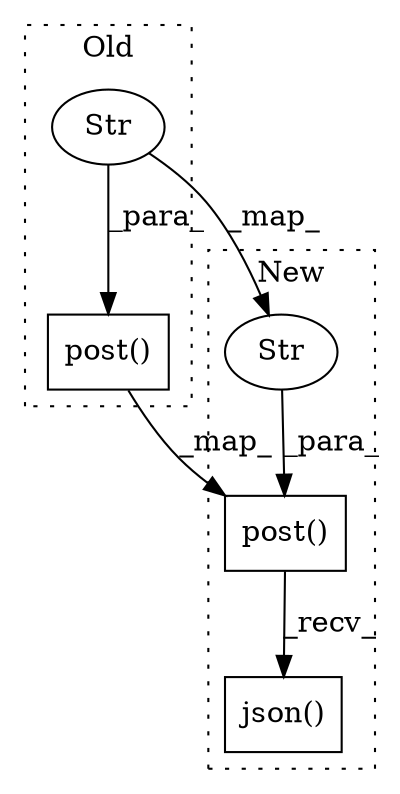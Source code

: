 digraph G {
subgraph cluster0 {
1 [label="post()" a="75" s="1614,1652" l="14,72" shape="box"];
3 [label="Str" a="66" s="1628" l="24" shape="ellipse"];
label = "Old";
style="dotted";
}
subgraph cluster1 {
2 [label="post()" a="75" s="1614,1652" l="14,72" shape="box"];
4 [label="Str" a="66" s="1628" l="24" shape="ellipse"];
5 [label="json()" a="75" s="1614" l="117" shape="box"];
label = "New";
style="dotted";
}
1 -> 2 [label="_map_"];
2 -> 5 [label="_recv_"];
3 -> 1 [label="_para_"];
3 -> 4 [label="_map_"];
4 -> 2 [label="_para_"];
}
